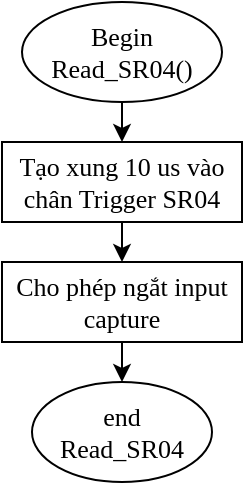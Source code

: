 <mxfile version="13.6.2" type="device"><diagram id="fobxkAi7ScuXJIQ8pzdw" name="Page-1"><mxGraphModel dx="506" dy="253" grid="1" gridSize="10" guides="1" tooltips="1" connect="1" arrows="1" fold="1" page="1" pageScale="1" pageWidth="850" pageHeight="1100" math="0" shadow="0"><root><mxCell id="0"/><mxCell id="1" parent="0"/><mxCell id="9w9TeCb446aMDuFTujhY-1" style="edgeStyle=orthogonalEdgeStyle;rounded=0;orthogonalLoop=1;jettySize=auto;html=1;exitX=0.5;exitY=1;exitDx=0;exitDy=0;entryX=0.5;entryY=0;entryDx=0;entryDy=0;" edge="1" parent="1" source="o_ENYp3S545_fvNJmKyo-1" target="o_ENYp3S545_fvNJmKyo-2"><mxGeometry relative="1" as="geometry"/></mxCell><mxCell id="o_ENYp3S545_fvNJmKyo-1" value="Begin&lt;br style=&quot;font-size: 13px;&quot;&gt;Read_SR04()" style="ellipse;whiteSpace=wrap;html=1;fontFamily=Times New Roman;fontSize=13;" parent="1" vertex="1"><mxGeometry x="225" y="150" width="100" height="50" as="geometry"/></mxCell><mxCell id="o_ENYp3S545_fvNJmKyo-5" style="edgeStyle=orthogonalEdgeStyle;rounded=0;orthogonalLoop=1;jettySize=auto;html=1;exitX=0.5;exitY=1;exitDx=0;exitDy=0;entryX=0.5;entryY=0;entryDx=0;entryDy=0;fontFamily=Times New Roman;fontSize=13;" parent="1" source="o_ENYp3S545_fvNJmKyo-2" target="o_ENYp3S545_fvNJmKyo-4" edge="1"><mxGeometry relative="1" as="geometry"/></mxCell><mxCell id="o_ENYp3S545_fvNJmKyo-2" value="Tạo xung 10 us vào chân Trigger SR04" style="rounded=0;whiteSpace=wrap;html=1;fontFamily=Times New Roman;fontSize=13;" parent="1" vertex="1"><mxGeometry x="215" y="220" width="120" height="40" as="geometry"/></mxCell><mxCell id="o_ENYp3S545_fvNJmKyo-4" value="Cho phép ngắt input capture" style="rounded=0;whiteSpace=wrap;html=1;fontFamily=Times New Roman;fontSize=13;" parent="1" vertex="1"><mxGeometry x="215" y="280" width="120" height="40" as="geometry"/></mxCell><mxCell id="o_ENYp3S545_fvNJmKyo-12" value="end&lt;br style=&quot;font-size: 13px;&quot;&gt;Read_SR04" style="ellipse;whiteSpace=wrap;html=1;fontFamily=Times New Roman;fontSize=13;" parent="1" vertex="1"><mxGeometry x="230" y="340" width="90" height="50" as="geometry"/></mxCell><mxCell id="pirU34PyyVCrcM45ajT3-1" style="edgeStyle=orthogonalEdgeStyle;rounded=0;orthogonalLoop=1;jettySize=auto;html=1;exitX=0.5;exitY=1;exitDx=0;exitDy=0;entryX=0.5;entryY=0;entryDx=0;entryDy=0;fontFamily=Times New Roman;fontSize=13;" parent="1" source="o_ENYp3S545_fvNJmKyo-4" target="o_ENYp3S545_fvNJmKyo-12" edge="1"><mxGeometry relative="1" as="geometry"><mxPoint x="275" y="480" as="targetPoint"/><mxPoint x="275" y="380" as="sourcePoint"/></mxGeometry></mxCell></root></mxGraphModel></diagram></mxfile>